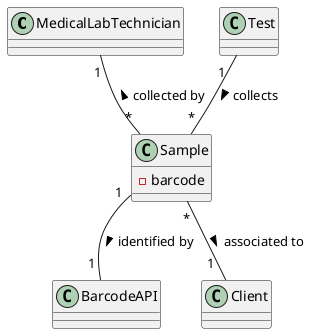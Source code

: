 @startuml

class MedicalLabTechnician
class Sample {
-barcode
}
class BarcodeAPI
class Client
class Test

Sample "1"--"1 " BarcodeAPI : identified by >
MedicalLabTechnician "1"--"*" Sample : collected by <
Sample "*"--"1  " Client : associated to >
Test "1  "--"*" Sample : collects >

@enduml